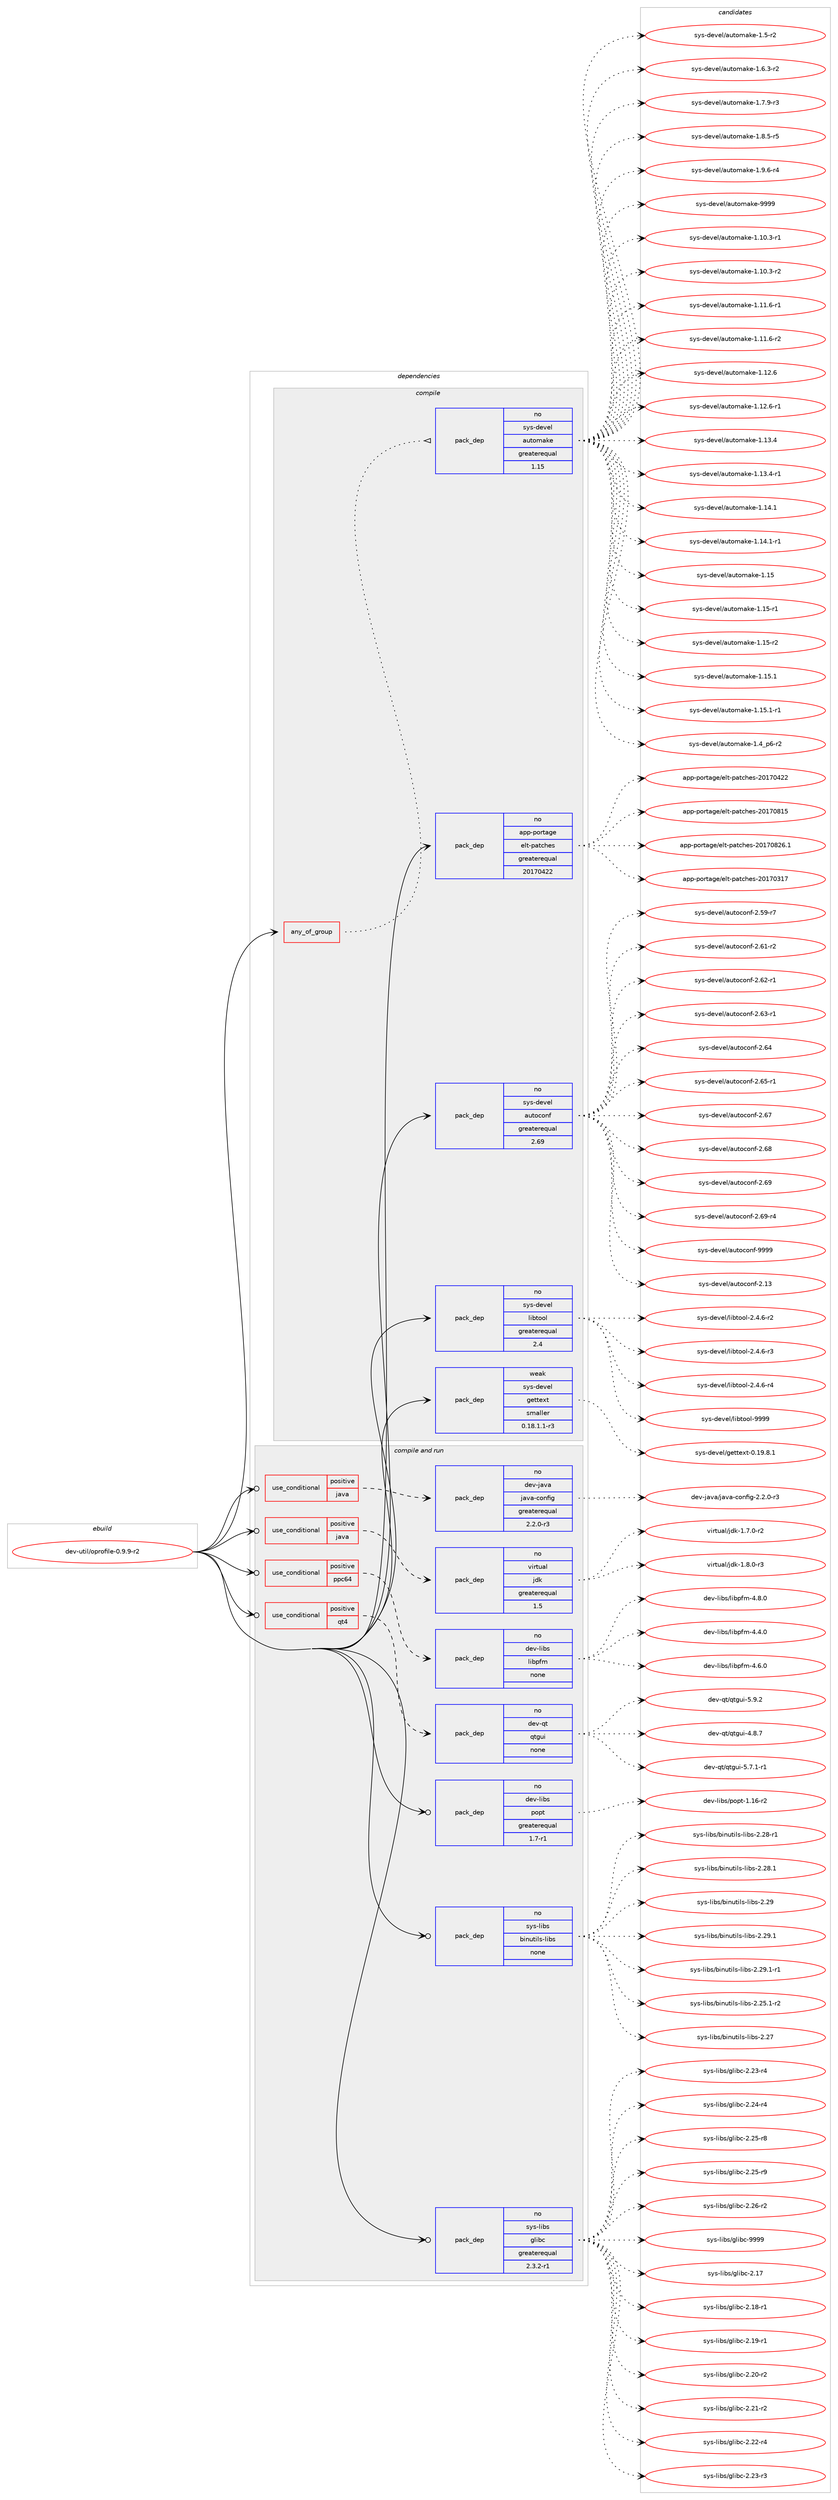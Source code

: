 digraph prolog {

# *************
# Graph options
# *************

newrank=true;
concentrate=true;
compound=true;
graph [rankdir=LR,fontname=Helvetica,fontsize=10,ranksep=1.5];#, ranksep=2.5, nodesep=0.2];
edge  [arrowhead=vee];
node  [fontname=Helvetica,fontsize=10];

# **********
# The ebuild
# **********

subgraph cluster_leftcol {
color=gray;
rank=same;
label=<<i>ebuild</i>>;
id [label="dev-util/oprofile-0.9.9-r2", color=red, width=4, href="../dev-util/oprofile-0.9.9-r2.svg"];
}

# ****************
# The dependencies
# ****************

subgraph cluster_midcol {
color=gray;
label=<<i>dependencies</i>>;
subgraph cluster_compile {
fillcolor="#eeeeee";
style=filled;
label=<<i>compile</i>>;
subgraph any4218 {
dependency287667 [label=<<TABLE BORDER="0" CELLBORDER="1" CELLSPACING="0" CELLPADDING="4"><TR><TD CELLPADDING="10">any_of_group</TD></TR></TABLE>>, shape=none, color=red];subgraph pack204855 {
dependency287668 [label=<<TABLE BORDER="0" CELLBORDER="1" CELLSPACING="0" CELLPADDING="4" WIDTH="220"><TR><TD ROWSPAN="6" CELLPADDING="30">pack_dep</TD></TR><TR><TD WIDTH="110">no</TD></TR><TR><TD>sys-devel</TD></TR><TR><TD>automake</TD></TR><TR><TD>greaterequal</TD></TR><TR><TD>1.15</TD></TR></TABLE>>, shape=none, color=blue];
}
dependency287667:e -> dependency287668:w [weight=20,style="dotted",arrowhead="oinv"];
}
id:e -> dependency287667:w [weight=20,style="solid",arrowhead="vee"];
subgraph pack204856 {
dependency287669 [label=<<TABLE BORDER="0" CELLBORDER="1" CELLSPACING="0" CELLPADDING="4" WIDTH="220"><TR><TD ROWSPAN="6" CELLPADDING="30">pack_dep</TD></TR><TR><TD WIDTH="110">no</TD></TR><TR><TD>app-portage</TD></TR><TR><TD>elt-patches</TD></TR><TR><TD>greaterequal</TD></TR><TR><TD>20170422</TD></TR></TABLE>>, shape=none, color=blue];
}
id:e -> dependency287669:w [weight=20,style="solid",arrowhead="vee"];
subgraph pack204857 {
dependency287670 [label=<<TABLE BORDER="0" CELLBORDER="1" CELLSPACING="0" CELLPADDING="4" WIDTH="220"><TR><TD ROWSPAN="6" CELLPADDING="30">pack_dep</TD></TR><TR><TD WIDTH="110">no</TD></TR><TR><TD>sys-devel</TD></TR><TR><TD>autoconf</TD></TR><TR><TD>greaterequal</TD></TR><TR><TD>2.69</TD></TR></TABLE>>, shape=none, color=blue];
}
id:e -> dependency287670:w [weight=20,style="solid",arrowhead="vee"];
subgraph pack204858 {
dependency287671 [label=<<TABLE BORDER="0" CELLBORDER="1" CELLSPACING="0" CELLPADDING="4" WIDTH="220"><TR><TD ROWSPAN="6" CELLPADDING="30">pack_dep</TD></TR><TR><TD WIDTH="110">no</TD></TR><TR><TD>sys-devel</TD></TR><TR><TD>libtool</TD></TR><TR><TD>greaterequal</TD></TR><TR><TD>2.4</TD></TR></TABLE>>, shape=none, color=blue];
}
id:e -> dependency287671:w [weight=20,style="solid",arrowhead="vee"];
subgraph pack204859 {
dependency287672 [label=<<TABLE BORDER="0" CELLBORDER="1" CELLSPACING="0" CELLPADDING="4" WIDTH="220"><TR><TD ROWSPAN="6" CELLPADDING="30">pack_dep</TD></TR><TR><TD WIDTH="110">weak</TD></TR><TR><TD>sys-devel</TD></TR><TR><TD>gettext</TD></TR><TR><TD>smaller</TD></TR><TR><TD>0.18.1.1-r3</TD></TR></TABLE>>, shape=none, color=blue];
}
id:e -> dependency287672:w [weight=20,style="solid",arrowhead="vee"];
}
subgraph cluster_compileandrun {
fillcolor="#eeeeee";
style=filled;
label=<<i>compile and run</i>>;
subgraph cond78542 {
dependency287673 [label=<<TABLE BORDER="0" CELLBORDER="1" CELLSPACING="0" CELLPADDING="4"><TR><TD ROWSPAN="3" CELLPADDING="10">use_conditional</TD></TR><TR><TD>positive</TD></TR><TR><TD>java</TD></TR></TABLE>>, shape=none, color=red];
subgraph pack204860 {
dependency287674 [label=<<TABLE BORDER="0" CELLBORDER="1" CELLSPACING="0" CELLPADDING="4" WIDTH="220"><TR><TD ROWSPAN="6" CELLPADDING="30">pack_dep</TD></TR><TR><TD WIDTH="110">no</TD></TR><TR><TD>dev-java</TD></TR><TR><TD>java-config</TD></TR><TR><TD>greaterequal</TD></TR><TR><TD>2.2.0-r3</TD></TR></TABLE>>, shape=none, color=blue];
}
dependency287673:e -> dependency287674:w [weight=20,style="dashed",arrowhead="vee"];
}
id:e -> dependency287673:w [weight=20,style="solid",arrowhead="odotvee"];
subgraph cond78543 {
dependency287675 [label=<<TABLE BORDER="0" CELLBORDER="1" CELLSPACING="0" CELLPADDING="4"><TR><TD ROWSPAN="3" CELLPADDING="10">use_conditional</TD></TR><TR><TD>positive</TD></TR><TR><TD>java</TD></TR></TABLE>>, shape=none, color=red];
subgraph pack204861 {
dependency287676 [label=<<TABLE BORDER="0" CELLBORDER="1" CELLSPACING="0" CELLPADDING="4" WIDTH="220"><TR><TD ROWSPAN="6" CELLPADDING="30">pack_dep</TD></TR><TR><TD WIDTH="110">no</TD></TR><TR><TD>virtual</TD></TR><TR><TD>jdk</TD></TR><TR><TD>greaterequal</TD></TR><TR><TD>1.5</TD></TR></TABLE>>, shape=none, color=blue];
}
dependency287675:e -> dependency287676:w [weight=20,style="dashed",arrowhead="vee"];
}
id:e -> dependency287675:w [weight=20,style="solid",arrowhead="odotvee"];
subgraph cond78544 {
dependency287677 [label=<<TABLE BORDER="0" CELLBORDER="1" CELLSPACING="0" CELLPADDING="4"><TR><TD ROWSPAN="3" CELLPADDING="10">use_conditional</TD></TR><TR><TD>positive</TD></TR><TR><TD>ppc64</TD></TR></TABLE>>, shape=none, color=red];
subgraph pack204862 {
dependency287678 [label=<<TABLE BORDER="0" CELLBORDER="1" CELLSPACING="0" CELLPADDING="4" WIDTH="220"><TR><TD ROWSPAN="6" CELLPADDING="30">pack_dep</TD></TR><TR><TD WIDTH="110">no</TD></TR><TR><TD>dev-libs</TD></TR><TR><TD>libpfm</TD></TR><TR><TD>none</TD></TR><TR><TD></TD></TR></TABLE>>, shape=none, color=blue];
}
dependency287677:e -> dependency287678:w [weight=20,style="dashed",arrowhead="vee"];
}
id:e -> dependency287677:w [weight=20,style="solid",arrowhead="odotvee"];
subgraph cond78545 {
dependency287679 [label=<<TABLE BORDER="0" CELLBORDER="1" CELLSPACING="0" CELLPADDING="4"><TR><TD ROWSPAN="3" CELLPADDING="10">use_conditional</TD></TR><TR><TD>positive</TD></TR><TR><TD>qt4</TD></TR></TABLE>>, shape=none, color=red];
subgraph pack204863 {
dependency287680 [label=<<TABLE BORDER="0" CELLBORDER="1" CELLSPACING="0" CELLPADDING="4" WIDTH="220"><TR><TD ROWSPAN="6" CELLPADDING="30">pack_dep</TD></TR><TR><TD WIDTH="110">no</TD></TR><TR><TD>dev-qt</TD></TR><TR><TD>qtgui</TD></TR><TR><TD>none</TD></TR><TR><TD></TD></TR></TABLE>>, shape=none, color=blue];
}
dependency287679:e -> dependency287680:w [weight=20,style="dashed",arrowhead="vee"];
}
id:e -> dependency287679:w [weight=20,style="solid",arrowhead="odotvee"];
subgraph pack204864 {
dependency287681 [label=<<TABLE BORDER="0" CELLBORDER="1" CELLSPACING="0" CELLPADDING="4" WIDTH="220"><TR><TD ROWSPAN="6" CELLPADDING="30">pack_dep</TD></TR><TR><TD WIDTH="110">no</TD></TR><TR><TD>dev-libs</TD></TR><TR><TD>popt</TD></TR><TR><TD>greaterequal</TD></TR><TR><TD>1.7-r1</TD></TR></TABLE>>, shape=none, color=blue];
}
id:e -> dependency287681:w [weight=20,style="solid",arrowhead="odotvee"];
subgraph pack204865 {
dependency287682 [label=<<TABLE BORDER="0" CELLBORDER="1" CELLSPACING="0" CELLPADDING="4" WIDTH="220"><TR><TD ROWSPAN="6" CELLPADDING="30">pack_dep</TD></TR><TR><TD WIDTH="110">no</TD></TR><TR><TD>sys-libs</TD></TR><TR><TD>binutils-libs</TD></TR><TR><TD>none</TD></TR><TR><TD></TD></TR></TABLE>>, shape=none, color=blue];
}
id:e -> dependency287682:w [weight=20,style="solid",arrowhead="odotvee"];
subgraph pack204866 {
dependency287683 [label=<<TABLE BORDER="0" CELLBORDER="1" CELLSPACING="0" CELLPADDING="4" WIDTH="220"><TR><TD ROWSPAN="6" CELLPADDING="30">pack_dep</TD></TR><TR><TD WIDTH="110">no</TD></TR><TR><TD>sys-libs</TD></TR><TR><TD>glibc</TD></TR><TR><TD>greaterequal</TD></TR><TR><TD>2.3.2-r1</TD></TR></TABLE>>, shape=none, color=blue];
}
id:e -> dependency287683:w [weight=20,style="solid",arrowhead="odotvee"];
}
subgraph cluster_run {
fillcolor="#eeeeee";
style=filled;
label=<<i>run</i>>;
}
}

# **************
# The candidates
# **************

subgraph cluster_choices {
rank=same;
color=gray;
label=<<i>candidates</i>>;

subgraph choice204855 {
color=black;
nodesep=1;
choice11512111545100101118101108479711711611110997107101454946494846514511449 [label="sys-devel/automake-1.10.3-r1", color=red, width=4,href="../sys-devel/automake-1.10.3-r1.svg"];
choice11512111545100101118101108479711711611110997107101454946494846514511450 [label="sys-devel/automake-1.10.3-r2", color=red, width=4,href="../sys-devel/automake-1.10.3-r2.svg"];
choice11512111545100101118101108479711711611110997107101454946494946544511449 [label="sys-devel/automake-1.11.6-r1", color=red, width=4,href="../sys-devel/automake-1.11.6-r1.svg"];
choice11512111545100101118101108479711711611110997107101454946494946544511450 [label="sys-devel/automake-1.11.6-r2", color=red, width=4,href="../sys-devel/automake-1.11.6-r2.svg"];
choice1151211154510010111810110847971171161111099710710145494649504654 [label="sys-devel/automake-1.12.6", color=red, width=4,href="../sys-devel/automake-1.12.6.svg"];
choice11512111545100101118101108479711711611110997107101454946495046544511449 [label="sys-devel/automake-1.12.6-r1", color=red, width=4,href="../sys-devel/automake-1.12.6-r1.svg"];
choice1151211154510010111810110847971171161111099710710145494649514652 [label="sys-devel/automake-1.13.4", color=red, width=4,href="../sys-devel/automake-1.13.4.svg"];
choice11512111545100101118101108479711711611110997107101454946495146524511449 [label="sys-devel/automake-1.13.4-r1", color=red, width=4,href="../sys-devel/automake-1.13.4-r1.svg"];
choice1151211154510010111810110847971171161111099710710145494649524649 [label="sys-devel/automake-1.14.1", color=red, width=4,href="../sys-devel/automake-1.14.1.svg"];
choice11512111545100101118101108479711711611110997107101454946495246494511449 [label="sys-devel/automake-1.14.1-r1", color=red, width=4,href="../sys-devel/automake-1.14.1-r1.svg"];
choice115121115451001011181011084797117116111109971071014549464953 [label="sys-devel/automake-1.15", color=red, width=4,href="../sys-devel/automake-1.15.svg"];
choice1151211154510010111810110847971171161111099710710145494649534511449 [label="sys-devel/automake-1.15-r1", color=red, width=4,href="../sys-devel/automake-1.15-r1.svg"];
choice1151211154510010111810110847971171161111099710710145494649534511450 [label="sys-devel/automake-1.15-r2", color=red, width=4,href="../sys-devel/automake-1.15-r2.svg"];
choice1151211154510010111810110847971171161111099710710145494649534649 [label="sys-devel/automake-1.15.1", color=red, width=4,href="../sys-devel/automake-1.15.1.svg"];
choice11512111545100101118101108479711711611110997107101454946495346494511449 [label="sys-devel/automake-1.15.1-r1", color=red, width=4,href="../sys-devel/automake-1.15.1-r1.svg"];
choice115121115451001011181011084797117116111109971071014549465295112544511450 [label="sys-devel/automake-1.4_p6-r2", color=red, width=4,href="../sys-devel/automake-1.4_p6-r2.svg"];
choice11512111545100101118101108479711711611110997107101454946534511450 [label="sys-devel/automake-1.5-r2", color=red, width=4,href="../sys-devel/automake-1.5-r2.svg"];
choice115121115451001011181011084797117116111109971071014549465446514511450 [label="sys-devel/automake-1.6.3-r2", color=red, width=4,href="../sys-devel/automake-1.6.3-r2.svg"];
choice115121115451001011181011084797117116111109971071014549465546574511451 [label="sys-devel/automake-1.7.9-r3", color=red, width=4,href="../sys-devel/automake-1.7.9-r3.svg"];
choice115121115451001011181011084797117116111109971071014549465646534511453 [label="sys-devel/automake-1.8.5-r5", color=red, width=4,href="../sys-devel/automake-1.8.5-r5.svg"];
choice115121115451001011181011084797117116111109971071014549465746544511452 [label="sys-devel/automake-1.9.6-r4", color=red, width=4,href="../sys-devel/automake-1.9.6-r4.svg"];
choice115121115451001011181011084797117116111109971071014557575757 [label="sys-devel/automake-9999", color=red, width=4,href="../sys-devel/automake-9999.svg"];
dependency287668:e -> choice11512111545100101118101108479711711611110997107101454946494846514511449:w [style=dotted,weight="100"];
dependency287668:e -> choice11512111545100101118101108479711711611110997107101454946494846514511450:w [style=dotted,weight="100"];
dependency287668:e -> choice11512111545100101118101108479711711611110997107101454946494946544511449:w [style=dotted,weight="100"];
dependency287668:e -> choice11512111545100101118101108479711711611110997107101454946494946544511450:w [style=dotted,weight="100"];
dependency287668:e -> choice1151211154510010111810110847971171161111099710710145494649504654:w [style=dotted,weight="100"];
dependency287668:e -> choice11512111545100101118101108479711711611110997107101454946495046544511449:w [style=dotted,weight="100"];
dependency287668:e -> choice1151211154510010111810110847971171161111099710710145494649514652:w [style=dotted,weight="100"];
dependency287668:e -> choice11512111545100101118101108479711711611110997107101454946495146524511449:w [style=dotted,weight="100"];
dependency287668:e -> choice1151211154510010111810110847971171161111099710710145494649524649:w [style=dotted,weight="100"];
dependency287668:e -> choice11512111545100101118101108479711711611110997107101454946495246494511449:w [style=dotted,weight="100"];
dependency287668:e -> choice115121115451001011181011084797117116111109971071014549464953:w [style=dotted,weight="100"];
dependency287668:e -> choice1151211154510010111810110847971171161111099710710145494649534511449:w [style=dotted,weight="100"];
dependency287668:e -> choice1151211154510010111810110847971171161111099710710145494649534511450:w [style=dotted,weight="100"];
dependency287668:e -> choice1151211154510010111810110847971171161111099710710145494649534649:w [style=dotted,weight="100"];
dependency287668:e -> choice11512111545100101118101108479711711611110997107101454946495346494511449:w [style=dotted,weight="100"];
dependency287668:e -> choice115121115451001011181011084797117116111109971071014549465295112544511450:w [style=dotted,weight="100"];
dependency287668:e -> choice11512111545100101118101108479711711611110997107101454946534511450:w [style=dotted,weight="100"];
dependency287668:e -> choice115121115451001011181011084797117116111109971071014549465446514511450:w [style=dotted,weight="100"];
dependency287668:e -> choice115121115451001011181011084797117116111109971071014549465546574511451:w [style=dotted,weight="100"];
dependency287668:e -> choice115121115451001011181011084797117116111109971071014549465646534511453:w [style=dotted,weight="100"];
dependency287668:e -> choice115121115451001011181011084797117116111109971071014549465746544511452:w [style=dotted,weight="100"];
dependency287668:e -> choice115121115451001011181011084797117116111109971071014557575757:w [style=dotted,weight="100"];
}
subgraph choice204856 {
color=black;
nodesep=1;
choice97112112451121111141169710310147101108116451129711699104101115455048495548514955 [label="app-portage/elt-patches-20170317", color=red, width=4,href="../app-portage/elt-patches-20170317.svg"];
choice97112112451121111141169710310147101108116451129711699104101115455048495548525050 [label="app-portage/elt-patches-20170422", color=red, width=4,href="../app-portage/elt-patches-20170422.svg"];
choice97112112451121111141169710310147101108116451129711699104101115455048495548564953 [label="app-portage/elt-patches-20170815", color=red, width=4,href="../app-portage/elt-patches-20170815.svg"];
choice971121124511211111411697103101471011081164511297116991041011154550484955485650544649 [label="app-portage/elt-patches-20170826.1", color=red, width=4,href="../app-portage/elt-patches-20170826.1.svg"];
dependency287669:e -> choice97112112451121111141169710310147101108116451129711699104101115455048495548514955:w [style=dotted,weight="100"];
dependency287669:e -> choice97112112451121111141169710310147101108116451129711699104101115455048495548525050:w [style=dotted,weight="100"];
dependency287669:e -> choice97112112451121111141169710310147101108116451129711699104101115455048495548564953:w [style=dotted,weight="100"];
dependency287669:e -> choice971121124511211111411697103101471011081164511297116991041011154550484955485650544649:w [style=dotted,weight="100"];
}
subgraph choice204857 {
color=black;
nodesep=1;
choice115121115451001011181011084797117116111991111101024550464951 [label="sys-devel/autoconf-2.13", color=red, width=4,href="../sys-devel/autoconf-2.13.svg"];
choice1151211154510010111810110847971171161119911111010245504653574511455 [label="sys-devel/autoconf-2.59-r7", color=red, width=4,href="../sys-devel/autoconf-2.59-r7.svg"];
choice1151211154510010111810110847971171161119911111010245504654494511450 [label="sys-devel/autoconf-2.61-r2", color=red, width=4,href="../sys-devel/autoconf-2.61-r2.svg"];
choice1151211154510010111810110847971171161119911111010245504654504511449 [label="sys-devel/autoconf-2.62-r1", color=red, width=4,href="../sys-devel/autoconf-2.62-r1.svg"];
choice1151211154510010111810110847971171161119911111010245504654514511449 [label="sys-devel/autoconf-2.63-r1", color=red, width=4,href="../sys-devel/autoconf-2.63-r1.svg"];
choice115121115451001011181011084797117116111991111101024550465452 [label="sys-devel/autoconf-2.64", color=red, width=4,href="../sys-devel/autoconf-2.64.svg"];
choice1151211154510010111810110847971171161119911111010245504654534511449 [label="sys-devel/autoconf-2.65-r1", color=red, width=4,href="../sys-devel/autoconf-2.65-r1.svg"];
choice115121115451001011181011084797117116111991111101024550465455 [label="sys-devel/autoconf-2.67", color=red, width=4,href="../sys-devel/autoconf-2.67.svg"];
choice115121115451001011181011084797117116111991111101024550465456 [label="sys-devel/autoconf-2.68", color=red, width=4,href="../sys-devel/autoconf-2.68.svg"];
choice115121115451001011181011084797117116111991111101024550465457 [label="sys-devel/autoconf-2.69", color=red, width=4,href="../sys-devel/autoconf-2.69.svg"];
choice1151211154510010111810110847971171161119911111010245504654574511452 [label="sys-devel/autoconf-2.69-r4", color=red, width=4,href="../sys-devel/autoconf-2.69-r4.svg"];
choice115121115451001011181011084797117116111991111101024557575757 [label="sys-devel/autoconf-9999", color=red, width=4,href="../sys-devel/autoconf-9999.svg"];
dependency287670:e -> choice115121115451001011181011084797117116111991111101024550464951:w [style=dotted,weight="100"];
dependency287670:e -> choice1151211154510010111810110847971171161119911111010245504653574511455:w [style=dotted,weight="100"];
dependency287670:e -> choice1151211154510010111810110847971171161119911111010245504654494511450:w [style=dotted,weight="100"];
dependency287670:e -> choice1151211154510010111810110847971171161119911111010245504654504511449:w [style=dotted,weight="100"];
dependency287670:e -> choice1151211154510010111810110847971171161119911111010245504654514511449:w [style=dotted,weight="100"];
dependency287670:e -> choice115121115451001011181011084797117116111991111101024550465452:w [style=dotted,weight="100"];
dependency287670:e -> choice1151211154510010111810110847971171161119911111010245504654534511449:w [style=dotted,weight="100"];
dependency287670:e -> choice115121115451001011181011084797117116111991111101024550465455:w [style=dotted,weight="100"];
dependency287670:e -> choice115121115451001011181011084797117116111991111101024550465456:w [style=dotted,weight="100"];
dependency287670:e -> choice115121115451001011181011084797117116111991111101024550465457:w [style=dotted,weight="100"];
dependency287670:e -> choice1151211154510010111810110847971171161119911111010245504654574511452:w [style=dotted,weight="100"];
dependency287670:e -> choice115121115451001011181011084797117116111991111101024557575757:w [style=dotted,weight="100"];
}
subgraph choice204858 {
color=black;
nodesep=1;
choice1151211154510010111810110847108105981161111111084550465246544511450 [label="sys-devel/libtool-2.4.6-r2", color=red, width=4,href="../sys-devel/libtool-2.4.6-r2.svg"];
choice1151211154510010111810110847108105981161111111084550465246544511451 [label="sys-devel/libtool-2.4.6-r3", color=red, width=4,href="../sys-devel/libtool-2.4.6-r3.svg"];
choice1151211154510010111810110847108105981161111111084550465246544511452 [label="sys-devel/libtool-2.4.6-r4", color=red, width=4,href="../sys-devel/libtool-2.4.6-r4.svg"];
choice1151211154510010111810110847108105981161111111084557575757 [label="sys-devel/libtool-9999", color=red, width=4,href="../sys-devel/libtool-9999.svg"];
dependency287671:e -> choice1151211154510010111810110847108105981161111111084550465246544511450:w [style=dotted,weight="100"];
dependency287671:e -> choice1151211154510010111810110847108105981161111111084550465246544511451:w [style=dotted,weight="100"];
dependency287671:e -> choice1151211154510010111810110847108105981161111111084550465246544511452:w [style=dotted,weight="100"];
dependency287671:e -> choice1151211154510010111810110847108105981161111111084557575757:w [style=dotted,weight="100"];
}
subgraph choice204859 {
color=black;
nodesep=1;
choice1151211154510010111810110847103101116116101120116454846495746564649 [label="sys-devel/gettext-0.19.8.1", color=red, width=4,href="../sys-devel/gettext-0.19.8.1.svg"];
dependency287672:e -> choice1151211154510010111810110847103101116116101120116454846495746564649:w [style=dotted,weight="100"];
}
subgraph choice204860 {
color=black;
nodesep=1;
choice10010111845106971189747106971189745991111101021051034550465046484511451 [label="dev-java/java-config-2.2.0-r3", color=red, width=4,href="../dev-java/java-config-2.2.0-r3.svg"];
dependency287674:e -> choice10010111845106971189747106971189745991111101021051034550465046484511451:w [style=dotted,weight="100"];
}
subgraph choice204861 {
color=black;
nodesep=1;
choice11810511411611797108471061001074549465546484511450 [label="virtual/jdk-1.7.0-r2", color=red, width=4,href="../virtual/jdk-1.7.0-r2.svg"];
choice11810511411611797108471061001074549465646484511451 [label="virtual/jdk-1.8.0-r3", color=red, width=4,href="../virtual/jdk-1.8.0-r3.svg"];
dependency287676:e -> choice11810511411611797108471061001074549465546484511450:w [style=dotted,weight="100"];
dependency287676:e -> choice11810511411611797108471061001074549465646484511451:w [style=dotted,weight="100"];
}
subgraph choice204862 {
color=black;
nodesep=1;
choice10010111845108105981154710810598112102109455246524648 [label="dev-libs/libpfm-4.4.0", color=red, width=4,href="../dev-libs/libpfm-4.4.0.svg"];
choice10010111845108105981154710810598112102109455246544648 [label="dev-libs/libpfm-4.6.0", color=red, width=4,href="../dev-libs/libpfm-4.6.0.svg"];
choice10010111845108105981154710810598112102109455246564648 [label="dev-libs/libpfm-4.8.0", color=red, width=4,href="../dev-libs/libpfm-4.8.0.svg"];
dependency287678:e -> choice10010111845108105981154710810598112102109455246524648:w [style=dotted,weight="100"];
dependency287678:e -> choice10010111845108105981154710810598112102109455246544648:w [style=dotted,weight="100"];
dependency287678:e -> choice10010111845108105981154710810598112102109455246564648:w [style=dotted,weight="100"];
}
subgraph choice204863 {
color=black;
nodesep=1;
choice1001011184511311647113116103117105455246564655 [label="dev-qt/qtgui-4.8.7", color=red, width=4,href="../dev-qt/qtgui-4.8.7.svg"];
choice10010111845113116471131161031171054553465546494511449 [label="dev-qt/qtgui-5.7.1-r1", color=red, width=4,href="../dev-qt/qtgui-5.7.1-r1.svg"];
choice1001011184511311647113116103117105455346574650 [label="dev-qt/qtgui-5.9.2", color=red, width=4,href="../dev-qt/qtgui-5.9.2.svg"];
dependency287680:e -> choice1001011184511311647113116103117105455246564655:w [style=dotted,weight="100"];
dependency287680:e -> choice10010111845113116471131161031171054553465546494511449:w [style=dotted,weight="100"];
dependency287680:e -> choice1001011184511311647113116103117105455346574650:w [style=dotted,weight="100"];
}
subgraph choice204864 {
color=black;
nodesep=1;
choice10010111845108105981154711211111211645494649544511450 [label="dev-libs/popt-1.16-r2", color=red, width=4,href="../dev-libs/popt-1.16-r2.svg"];
dependency287681:e -> choice10010111845108105981154711211111211645494649544511450:w [style=dotted,weight="100"];
}
subgraph choice204865 {
color=black;
nodesep=1;
choice115121115451081059811547981051101171161051081154510810598115455046505346494511450 [label="sys-libs/binutils-libs-2.25.1-r2", color=red, width=4,href="../sys-libs/binutils-libs-2.25.1-r2.svg"];
choice1151211154510810598115479810511011711610510811545108105981154550465055 [label="sys-libs/binutils-libs-2.27", color=red, width=4,href="../sys-libs/binutils-libs-2.27.svg"];
choice11512111545108105981154798105110117116105108115451081059811545504650564511449 [label="sys-libs/binutils-libs-2.28-r1", color=red, width=4,href="../sys-libs/binutils-libs-2.28-r1.svg"];
choice11512111545108105981154798105110117116105108115451081059811545504650564649 [label="sys-libs/binutils-libs-2.28.1", color=red, width=4,href="../sys-libs/binutils-libs-2.28.1.svg"];
choice1151211154510810598115479810511011711610510811545108105981154550465057 [label="sys-libs/binutils-libs-2.29", color=red, width=4,href="../sys-libs/binutils-libs-2.29.svg"];
choice11512111545108105981154798105110117116105108115451081059811545504650574649 [label="sys-libs/binutils-libs-2.29.1", color=red, width=4,href="../sys-libs/binutils-libs-2.29.1.svg"];
choice115121115451081059811547981051101171161051081154510810598115455046505746494511449 [label="sys-libs/binutils-libs-2.29.1-r1", color=red, width=4,href="../sys-libs/binutils-libs-2.29.1-r1.svg"];
dependency287682:e -> choice115121115451081059811547981051101171161051081154510810598115455046505346494511450:w [style=dotted,weight="100"];
dependency287682:e -> choice1151211154510810598115479810511011711610510811545108105981154550465055:w [style=dotted,weight="100"];
dependency287682:e -> choice11512111545108105981154798105110117116105108115451081059811545504650564511449:w [style=dotted,weight="100"];
dependency287682:e -> choice11512111545108105981154798105110117116105108115451081059811545504650564649:w [style=dotted,weight="100"];
dependency287682:e -> choice1151211154510810598115479810511011711610510811545108105981154550465057:w [style=dotted,weight="100"];
dependency287682:e -> choice11512111545108105981154798105110117116105108115451081059811545504650574649:w [style=dotted,weight="100"];
dependency287682:e -> choice115121115451081059811547981051101171161051081154510810598115455046505746494511449:w [style=dotted,weight="100"];
}
subgraph choice204866 {
color=black;
nodesep=1;
choice11512111545108105981154710310810598994550464955 [label="sys-libs/glibc-2.17", color=red, width=4,href="../sys-libs/glibc-2.17.svg"];
choice115121115451081059811547103108105989945504649564511449 [label="sys-libs/glibc-2.18-r1", color=red, width=4,href="../sys-libs/glibc-2.18-r1.svg"];
choice115121115451081059811547103108105989945504649574511449 [label="sys-libs/glibc-2.19-r1", color=red, width=4,href="../sys-libs/glibc-2.19-r1.svg"];
choice115121115451081059811547103108105989945504650484511450 [label="sys-libs/glibc-2.20-r2", color=red, width=4,href="../sys-libs/glibc-2.20-r2.svg"];
choice115121115451081059811547103108105989945504650494511450 [label="sys-libs/glibc-2.21-r2", color=red, width=4,href="../sys-libs/glibc-2.21-r2.svg"];
choice115121115451081059811547103108105989945504650504511452 [label="sys-libs/glibc-2.22-r4", color=red, width=4,href="../sys-libs/glibc-2.22-r4.svg"];
choice115121115451081059811547103108105989945504650514511451 [label="sys-libs/glibc-2.23-r3", color=red, width=4,href="../sys-libs/glibc-2.23-r3.svg"];
choice115121115451081059811547103108105989945504650514511452 [label="sys-libs/glibc-2.23-r4", color=red, width=4,href="../sys-libs/glibc-2.23-r4.svg"];
choice115121115451081059811547103108105989945504650524511452 [label="sys-libs/glibc-2.24-r4", color=red, width=4,href="../sys-libs/glibc-2.24-r4.svg"];
choice115121115451081059811547103108105989945504650534511456 [label="sys-libs/glibc-2.25-r8", color=red, width=4,href="../sys-libs/glibc-2.25-r8.svg"];
choice115121115451081059811547103108105989945504650534511457 [label="sys-libs/glibc-2.25-r9", color=red, width=4,href="../sys-libs/glibc-2.25-r9.svg"];
choice115121115451081059811547103108105989945504650544511450 [label="sys-libs/glibc-2.26-r2", color=red, width=4,href="../sys-libs/glibc-2.26-r2.svg"];
choice11512111545108105981154710310810598994557575757 [label="sys-libs/glibc-9999", color=red, width=4,href="../sys-libs/glibc-9999.svg"];
dependency287683:e -> choice11512111545108105981154710310810598994550464955:w [style=dotted,weight="100"];
dependency287683:e -> choice115121115451081059811547103108105989945504649564511449:w [style=dotted,weight="100"];
dependency287683:e -> choice115121115451081059811547103108105989945504649574511449:w [style=dotted,weight="100"];
dependency287683:e -> choice115121115451081059811547103108105989945504650484511450:w [style=dotted,weight="100"];
dependency287683:e -> choice115121115451081059811547103108105989945504650494511450:w [style=dotted,weight="100"];
dependency287683:e -> choice115121115451081059811547103108105989945504650504511452:w [style=dotted,weight="100"];
dependency287683:e -> choice115121115451081059811547103108105989945504650514511451:w [style=dotted,weight="100"];
dependency287683:e -> choice115121115451081059811547103108105989945504650514511452:w [style=dotted,weight="100"];
dependency287683:e -> choice115121115451081059811547103108105989945504650524511452:w [style=dotted,weight="100"];
dependency287683:e -> choice115121115451081059811547103108105989945504650534511456:w [style=dotted,weight="100"];
dependency287683:e -> choice115121115451081059811547103108105989945504650534511457:w [style=dotted,weight="100"];
dependency287683:e -> choice115121115451081059811547103108105989945504650544511450:w [style=dotted,weight="100"];
dependency287683:e -> choice11512111545108105981154710310810598994557575757:w [style=dotted,weight="100"];
}
}

}
